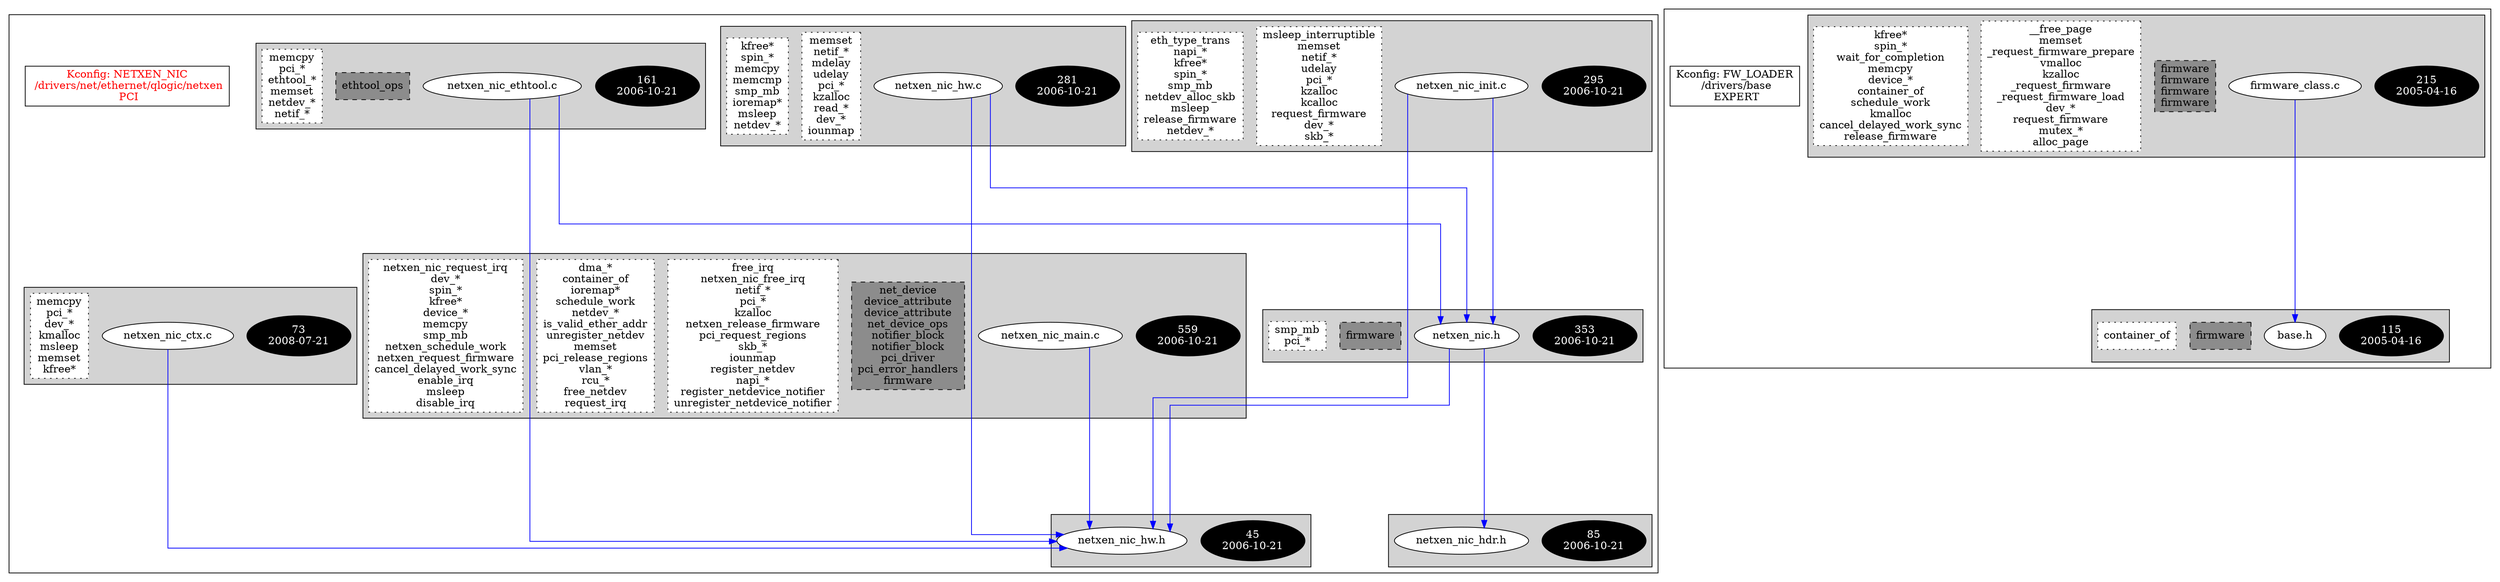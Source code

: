 digraph Driver {
	ranksep=2;
	splines=ortho;
	//Symbol: NETXEN_NIC
	subgraph "cluster_NETXEN_NIC"{
		subgraph "cluster_netxen_nic_ctx.c" {
			style=filled
			"commit_netxen_nic_ctx.c" [style=filled, fillcolor=black, fontcolor=white, label="73\n2008-07-21"];
			"netxen_nic_ctx.c" [style=filled, fillcolor=white, fontcolor=black, label="netxen_nic_ctx.c\n"];
			"funccall0-netxen_nic_ctx.c" [style="filled,dotted" shape=box, fillcolor=white, fontcolor=black, label="memcpy\npci_*\ndev_*\nkmalloc\nmsleep\nmemset\nkfree*\n"];
		}
		subgraph "cluster_netxen_nic_ethtool.c" {
			style=filled
			"commit_netxen_nic_ethtool.c" [style=filled, fillcolor=black, fontcolor=white, label="161\n2006-10-21"];
			"netxen_nic_ethtool.c" [style=filled, fillcolor=white, fontcolor=black, label="netxen_nic_ethtool.c\n"];
			"structs-netxen_nic_ethtool.c" [style="filled,dashed" shape=box, fillcolor=grey55, fontcolor=black, label="ethtool_ops\n"];
			"funccall0-netxen_nic_ethtool.c" [style="filled,dotted" shape=box, fillcolor=white, fontcolor=black, label="memcpy\npci_*\nethtool_*\nmemset\nnetdev_*\nnetif_*\n"];
		}
		subgraph "cluster_netxen_nic_hdr.h" {
			style=filled
			"commit_netxen_nic_hdr.h" [style=filled, fillcolor=black, fontcolor=white, label="85\n2006-10-21"];
			"netxen_nic_hdr.h" [style=filled, fillcolor=white, fontcolor=black, label="netxen_nic_hdr.h\n"];
		}
		subgraph "cluster_netxen_nic_init.c" {
			style=filled
			"commit_netxen_nic_init.c" [style=filled, fillcolor=black, fontcolor=white, label="295\n2006-10-21"];
			"netxen_nic_init.c" [style=filled, fillcolor=white, fontcolor=black, label="netxen_nic_init.c\n"];
			"funccall2-netxen_nic_init.c" [style="filled,dotted" shape=box, fillcolor=white, fontcolor=black, label="msleep_interruptible\nmemset\nnetif_*\nudelay\npci_*\nkzalloc\nkcalloc\nrequest_firmware\ndev_*\nskb_*\n"];
			"funccall1-netxen_nic_init.c" [style="filled,dotted" shape=box, fillcolor=white, fontcolor=black, label="eth_type_trans\nnapi_*\nkfree*\nspin_*\nsmp_mb\nnetdev_alloc_skb\nmsleep\nrelease_firmware\nnetdev_*\n"];
		}
		subgraph "cluster_netxen_nic_main.c" {
			style=filled
			"commit_netxen_nic_main.c" [style=filled, fillcolor=black, fontcolor=white, label="559\n2006-10-21"];
			"netxen_nic_main.c" [style=filled, fillcolor=white, fontcolor=black, label="netxen_nic_main.c\n"];
			"structs-netxen_nic_main.c" [style="filled,dashed" shape=box, fillcolor=grey55, fontcolor=black, label="net_device\ndevice_attribute\ndevice_attribute\nnet_device_ops\nnotifier_block\nnotifier_block\npci_driver\npci_error_handlers\nfirmware\n"];
			"funccall3-netxen_nic_main.c" [style="filled,dotted" shape=box, fillcolor=white, fontcolor=black, label="free_irq\nnetxen_nic_free_irq\nnetif_*\npci_*\nkzalloc\nnetxen_release_firmware\npci_request_regions\nskb_*\niounmap\nregister_netdev\nnapi_*\nregister_netdevice_notifier\nunregister_netdevice_notifier\n"];
			"funccall2-netxen_nic_main.c" [style="filled,dotted" shape=box, fillcolor=white, fontcolor=black, label="dma_*\ncontainer_of\nioremap*\nschedule_work\nnetdev_*\nis_valid_ether_addr\nunregister_netdev\nmemset\npci_release_regions\nvlan_*\nrcu_*\nfree_netdev\nrequest_irq\n"];
			"funccall1-netxen_nic_main.c" [style="filled,dotted" shape=box, fillcolor=white, fontcolor=black, label="netxen_nic_request_irq\ndev_*\nspin_*\nkfree*\ndevice_*\nmemcpy\nsmp_mb\nnetxen_schedule_work\nnetxen_request_firmware\ncancel_delayed_work_sync\nenable_irq\nmsleep\ndisable_irq\n"];
		}
		subgraph "cluster_netxen_nic_hw.h" {
			style=filled
			"commit_netxen_nic_hw.h" [style=filled, fillcolor=black, fontcolor=white, label="45\n2006-10-21"];
			"netxen_nic_hw.h" [style=filled, fillcolor=white, fontcolor=black, label="netxen_nic_hw.h\n"];
		}
		subgraph "cluster_netxen_nic_hw.c" {
			style=filled
			"commit_netxen_nic_hw.c" [style=filled, fillcolor=black, fontcolor=white, label="281\n2006-10-21"];
			"netxen_nic_hw.c" [style=filled, fillcolor=white, fontcolor=black, label="netxen_nic_hw.c\n"];
			"funccall2-netxen_nic_hw.c" [style="filled,dotted" shape=box, fillcolor=white, fontcolor=black, label="memset\nnetif_*\nmdelay\nudelay\npci_*\nkzalloc\nread_*\ndev_*\niounmap\n"];
			"funccall1-netxen_nic_hw.c" [style="filled,dotted" shape=box, fillcolor=white, fontcolor=black, label="kfree*\nspin_*\nmemcpy\nmemcmp\nsmp_mb\nioremap*\nmsleep\nnetdev_*\n"];
		}
		subgraph "cluster_netxen_nic.h" {
			style=filled
			"commit_netxen_nic.h" [style=filled, fillcolor=black, fontcolor=white, label="353\n2006-10-21"];
			"netxen_nic.h" [style=filled, fillcolor=white, fontcolor=black, label="netxen_nic.h\n"];
			"structs-netxen_nic.h" [style="filled,dashed" shape=box, fillcolor=grey55, fontcolor=black, label="firmware\n"];
			"funccall0-netxen_nic.h" [style="filled,dotted" shape=box, fillcolor=white, fontcolor=black, label="smp_mb\npci_*\n"];
		}
		"K:NETXEN_NIC" [label="Kconfig: NETXEN_NIC\n /drivers/net/ethernet/qlogic/netxen\n  PCI ", shape=box, fontcolor=red];
	}
	//Symbol: FW_LOADER
	subgraph "cluster_FW_LOADER"{
		subgraph "cluster_firmware_class.c" {
			style=filled
			"commit_firmware_class.c" [style=filled, fillcolor=black, fontcolor=white, label="215\n2005-04-16"];
			"firmware_class.c" [style=filled, fillcolor=white, fontcolor=black, label="firmware_class.c\n"];
			"structs-firmware_class.c" [style="filled,dashed" shape=box, fillcolor=grey55, fontcolor=black, label="firmware\nfirmware\nfirmware\nfirmware\n"];
			"funccall2-firmware_class.c" [style="filled,dotted" shape=box, fillcolor=white, fontcolor=black, label="__free_page\nmemset\n_request_firmware_prepare\nvmalloc\nkzalloc\n_request_firmware\n_request_firmware_load\ndev_*\nrequest_firmware\nmutex_*\nalloc_page\n"];
			"funccall1-firmware_class.c" [style="filled,dotted" shape=box, fillcolor=white, fontcolor=black, label="kfree*\nspin_*\nwait_for_completion\nmemcpy\ndevice_*\ncontainer_of\nschedule_work\nkmalloc\ncancel_delayed_work_sync\nrelease_firmware\n"];
		}
		subgraph "cluster_base.h" {
			style=filled
			"commit_base.h" [style=filled, fillcolor=black, fontcolor=white, label="115\n2005-04-16"];
			"base.h" [style=filled, fillcolor=white, fontcolor=black, label="base.h\n"];
			"structs-base.h" [style="filled,dashed" shape=box, fillcolor=grey55, fontcolor=black, label="firmware\n"];
			"funccall0-base.h" [style="filled,dotted" shape=box, fillcolor=white, fontcolor=black, label="container_of\n"];
		}
		"K:FW_LOADER" [label="Kconfig: FW_LOADER\n /drivers/base\n  EXPERT ", shape=box];
	}
"netxen_nic_ctx.c" -> "netxen_nic_hw.h"[color=blue];
"netxen_nic_ethtool.c" -> "netxen_nic.h"[color=blue];
"netxen_nic_ethtool.c" -> "netxen_nic_hw.h"[color=blue];
"netxen_nic_init.c" -> "netxen_nic.h"[color=blue];
"netxen_nic_init.c" -> "netxen_nic_hw.h"[color=blue];
"netxen_nic_main.c" -> "netxen_nic_hw.h"[color=blue];
"netxen_nic_hw.c" -> "netxen_nic.h"[color=blue];
"netxen_nic_hw.c" -> "netxen_nic_hw.h"[color=blue];
"netxen_nic.h" -> "netxen_nic_hdr.h"[color=blue];
"netxen_nic.h" -> "netxen_nic_hw.h"[color=blue];
"firmware_class.c" -> "base.h"[color=blue];
}
